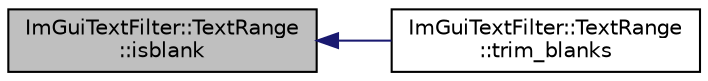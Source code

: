 digraph "ImGuiTextFilter::TextRange::isblank"
{
 // INTERACTIVE_SVG=YES
  edge [fontname="Helvetica",fontsize="10",labelfontname="Helvetica",labelfontsize="10"];
  node [fontname="Helvetica",fontsize="10",shape=record];
  rankdir="LR";
  Node1 [label="ImGuiTextFilter::TextRange\l::isblank",height=0.2,width=0.4,color="black", fillcolor="grey75", style="filled" fontcolor="black"];
  Node1 -> Node2 [dir="back",color="midnightblue",fontsize="10",style="solid",fontname="Helvetica"];
  Node2 [label="ImGuiTextFilter::TextRange\l::trim_blanks",height=0.2,width=0.4,color="black", fillcolor="white", style="filled",URL="$struct_im_gui_text_filter_1_1_text_range.html#aa3bbd8b17b528f548d73c0936228dc85"];
}
